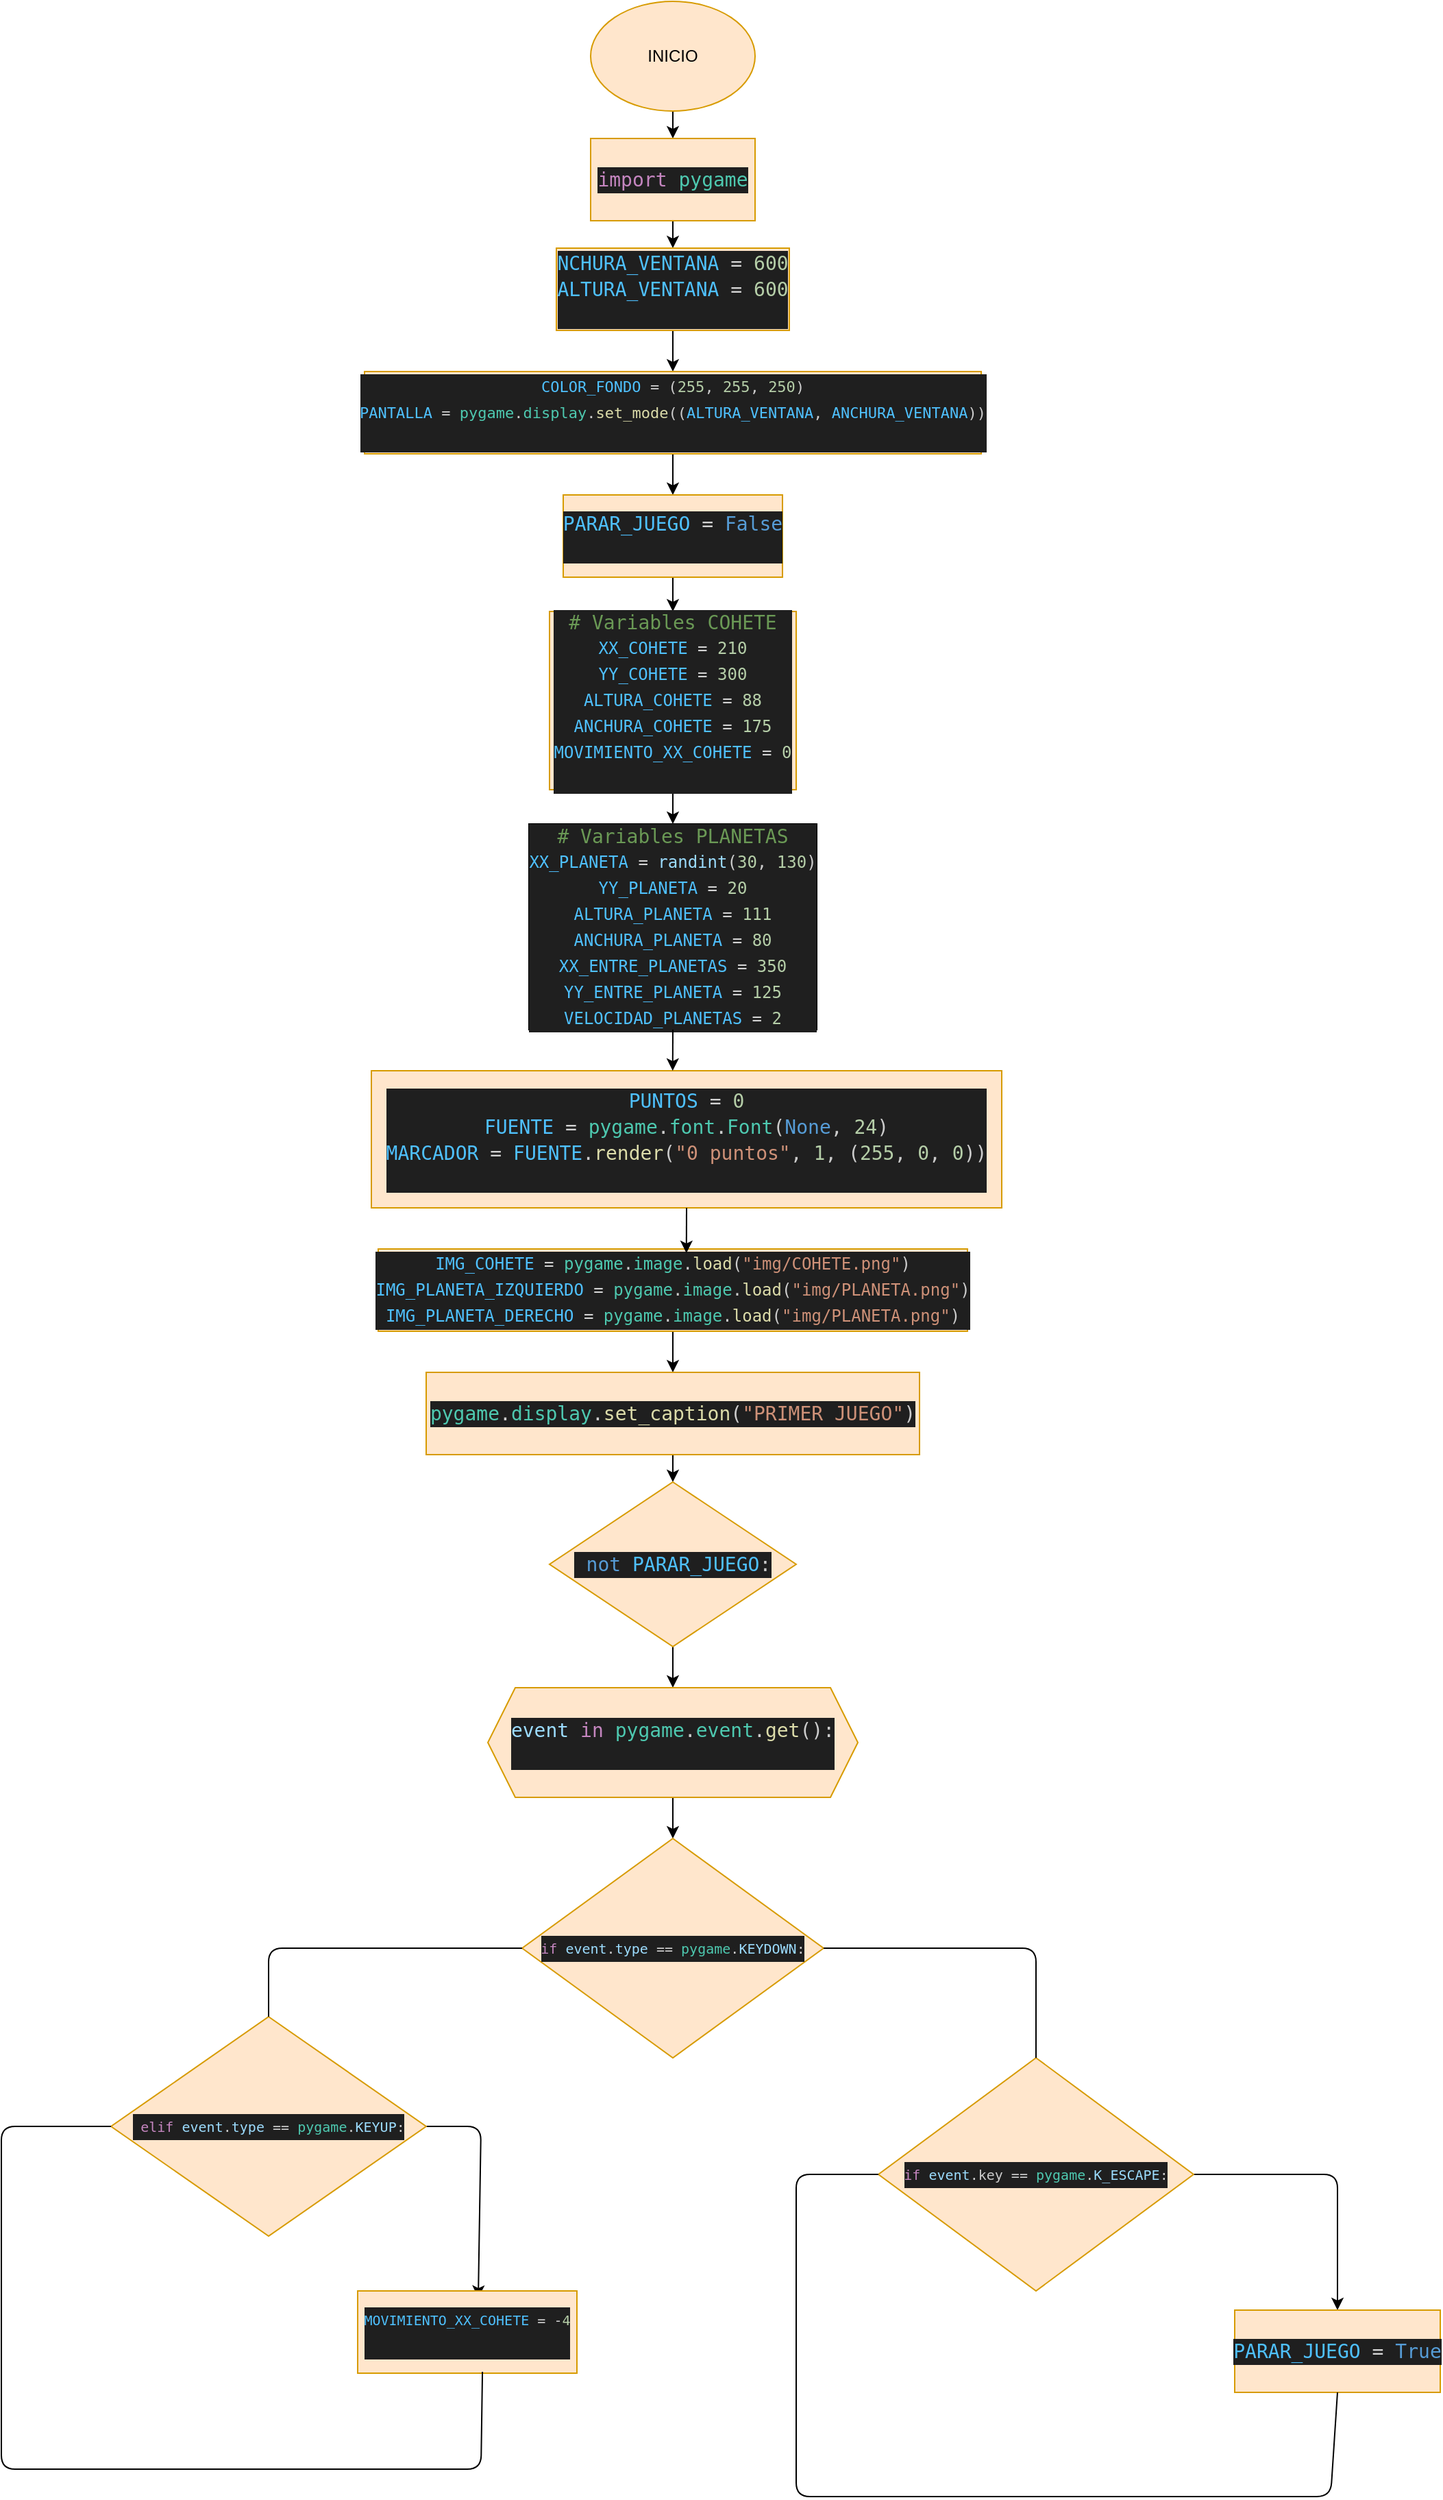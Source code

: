 <mxfile>
    <diagram id="vbsQQ8D1PeASTmH_FcFY" name="Página-1">
        <mxGraphModel dx="1403" dy="384" grid="1" gridSize="10" guides="1" tooltips="1" connect="1" arrows="1" fold="1" page="1" pageScale="1" pageWidth="827" pageHeight="1169" math="0" shadow="0">
            <root>
                <mxCell id="0"/>
                <mxCell id="1" parent="0"/>
                <mxCell id="4" style="edgeStyle=none;html=1;exitX=0.5;exitY=1;exitDx=0;exitDy=0;entryX=0.5;entryY=0;entryDx=0;entryDy=0;" parent="1" source="2" target="6" edge="1">
                    <mxGeometry relative="1" as="geometry">
                        <mxPoint x="300" y="110" as="targetPoint"/>
                    </mxGeometry>
                </mxCell>
                <mxCell id="2" value="INICIO" style="ellipse;whiteSpace=wrap;html=1;fillColor=#ffe6cc;strokeColor=#d79b00;" parent="1" vertex="1">
                    <mxGeometry x="240" y="10" width="120" height="80" as="geometry"/>
                </mxCell>
                <mxCell id="8" style="edgeStyle=none;html=1;exitX=0.5;exitY=1;exitDx=0;exitDy=0;entryX=0.5;entryY=0;entryDx=0;entryDy=0;" parent="1" source="6" target="7" edge="1">
                    <mxGeometry relative="1" as="geometry"/>
                </mxCell>
                <mxCell id="6" value="&lt;div style=&quot;color: rgb(204, 204, 204); background-color: rgb(31, 31, 31); font-family: &amp;quot;Droid Sans Mono&amp;quot;, &amp;quot;monospace&amp;quot;, monospace; font-size: 14px; line-height: 19px; white-space: pre;&quot;&gt;&lt;span style=&quot;color: #c586c0;&quot;&gt;import&lt;/span&gt;&lt;span style=&quot;color: #cccccc;&quot;&gt; &lt;/span&gt;&lt;span style=&quot;color: #4ec9b0;&quot;&gt;pygame&lt;/span&gt;&lt;/div&gt;" style="rounded=0;whiteSpace=wrap;html=1;fillColor=#ffe6cc;strokeColor=#d79b00;" parent="1" vertex="1">
                    <mxGeometry x="240" y="110" width="120" height="60" as="geometry"/>
                </mxCell>
                <mxCell id="11" style="edgeStyle=none;html=1;exitX=0.5;exitY=1;exitDx=0;exitDy=0;entryX=0.5;entryY=0;entryDx=0;entryDy=0;" parent="1" source="7" target="9" edge="1">
                    <mxGeometry relative="1" as="geometry"/>
                </mxCell>
                <mxCell id="7" value="&lt;div style=&quot;color: rgb(204, 204, 204); background-color: rgb(31, 31, 31); font-family: &amp;quot;Droid Sans Mono&amp;quot;, &amp;quot;monospace&amp;quot;, monospace; font-size: 14px; line-height: 19px; white-space: pre;&quot;&gt;&lt;div&gt;&lt;span style=&quot;color: #4fc1ff;&quot;&gt;NCHURA_VENTANA&lt;/span&gt;&lt;span style=&quot;color: #cccccc;&quot;&gt; &lt;/span&gt;&lt;span style=&quot;color: #d4d4d4;&quot;&gt;=&lt;/span&gt;&lt;span style=&quot;color: #cccccc;&quot;&gt; &lt;/span&gt;&lt;span style=&quot;color: #b5cea8;&quot;&gt;600&lt;/span&gt;&lt;/div&gt;&lt;div&gt;&lt;span style=&quot;color: #4fc1ff;&quot;&gt;ALTURA_VENTANA&lt;/span&gt;&lt;span style=&quot;color: #cccccc;&quot;&gt; &lt;/span&gt;&lt;span style=&quot;color: #d4d4d4;&quot;&gt;=&lt;/span&gt;&lt;span style=&quot;color: #cccccc;&quot;&gt; &lt;/span&gt;&lt;span style=&quot;color: #b5cea8;&quot;&gt;600&lt;/span&gt;&lt;/div&gt;&lt;br&gt;&lt;/div&gt;" style="rounded=0;whiteSpace=wrap;html=1;fillColor=#ffe6cc;strokeColor=#d79b00;" parent="1" vertex="1">
                    <mxGeometry x="215" y="190" width="170" height="60" as="geometry"/>
                </mxCell>
                <mxCell id="13" style="edgeStyle=none;html=1;exitX=0.5;exitY=1;exitDx=0;exitDy=0;entryX=0.5;entryY=0;entryDx=0;entryDy=0;" parent="1" source="9" target="12" edge="1">
                    <mxGeometry relative="1" as="geometry"/>
                </mxCell>
                <mxCell id="9" value="&lt;div style=&quot;color: rgb(204, 204, 204); background-color: rgb(31, 31, 31); font-family: &amp;quot;Droid Sans Mono&amp;quot;, &amp;quot;monospace&amp;quot;, monospace; line-height: 19px; white-space: pre;&quot;&gt;&lt;div style=&quot;&quot;&gt;&lt;font style=&quot;font-size: 11px;&quot;&gt;&lt;span style=&quot;color: rgb(79, 193, 255);&quot;&gt;COLOR_FONDO&lt;/span&gt;&lt;span style=&quot;color: rgb(204, 204, 204);&quot;&gt; &lt;/span&gt;&lt;span style=&quot;color: rgb(212, 212, 212);&quot;&gt;=&lt;/span&gt;&lt;span style=&quot;color: rgb(204, 204, 204);&quot;&gt; (&lt;/span&gt;&lt;span style=&quot;color: rgb(181, 206, 168);&quot;&gt;255&lt;/span&gt;&lt;span style=&quot;color: rgb(204, 204, 204);&quot;&gt;, &lt;/span&gt;&lt;span style=&quot;color: rgb(181, 206, 168);&quot;&gt;255&lt;/span&gt;&lt;span style=&quot;color: rgb(204, 204, 204);&quot;&gt;, &lt;/span&gt;&lt;span style=&quot;color: rgb(181, 206, 168);&quot;&gt;250&lt;/span&gt;&lt;span style=&quot;color: rgb(204, 204, 204);&quot;&gt;)&lt;/span&gt;&lt;/font&gt;&lt;/div&gt;&lt;div style=&quot;&quot;&gt;&lt;font style=&quot;font-size: 11px;&quot;&gt;&lt;span style=&quot;color: rgb(79, 193, 255);&quot;&gt;PANTALLA&lt;/span&gt;&lt;span style=&quot;color: rgb(204, 204, 204);&quot;&gt; &lt;/span&gt;&lt;span style=&quot;color: rgb(212, 212, 212);&quot;&gt;=&lt;/span&gt;&lt;span style=&quot;color: rgb(204, 204, 204);&quot;&gt; &lt;/span&gt;&lt;span style=&quot;color: rgb(78, 201, 176);&quot;&gt;pygame&lt;/span&gt;&lt;span style=&quot;color: rgb(204, 204, 204);&quot;&gt;.&lt;/span&gt;&lt;span style=&quot;color: rgb(78, 201, 176);&quot;&gt;display&lt;/span&gt;&lt;span style=&quot;color: rgb(204, 204, 204);&quot;&gt;.&lt;/span&gt;&lt;span style=&quot;color: rgb(220, 220, 170);&quot;&gt;set_mode&lt;/span&gt;&lt;span style=&quot;color: rgb(204, 204, 204);&quot;&gt;((&lt;/span&gt;&lt;span style=&quot;color: rgb(79, 193, 255);&quot;&gt;ALTURA_VENTANA&lt;/span&gt;&lt;span style=&quot;color: rgb(204, 204, 204);&quot;&gt;, &lt;/span&gt;&lt;span style=&quot;color: rgb(79, 193, 255);&quot;&gt;ANCHURA_VENTANA&lt;/span&gt;&lt;span style=&quot;color: rgb(204, 204, 204);&quot;&gt;))&lt;/span&gt;&lt;/font&gt;&lt;/div&gt;&lt;br&gt;&lt;/div&gt;" style="rounded=0;whiteSpace=wrap;html=1;fillColor=#ffe6cc;strokeColor=#d79b00;" parent="1" vertex="1">
                    <mxGeometry x="75" y="280" width="450" height="60" as="geometry"/>
                </mxCell>
                <mxCell id="16" style="edgeStyle=none;html=1;exitX=0.5;exitY=1;exitDx=0;exitDy=0;entryX=0.5;entryY=0;entryDx=0;entryDy=0;" parent="1" source="12" target="15" edge="1">
                    <mxGeometry relative="1" as="geometry"/>
                </mxCell>
                <mxCell id="12" value="&lt;div style=&quot;color: rgb(204, 204, 204); background-color: rgb(31, 31, 31); font-family: &amp;quot;Droid Sans Mono&amp;quot;, &amp;quot;monospace&amp;quot;, monospace; font-size: 14px; line-height: 19px; white-space: pre;&quot;&gt;&lt;div&gt;&lt;span style=&quot;color: #4fc1ff;&quot;&gt;PARAR_JUEGO&lt;/span&gt;&lt;span style=&quot;color: #cccccc;&quot;&gt; &lt;/span&gt;&lt;span style=&quot;color: #d4d4d4;&quot;&gt;=&lt;/span&gt;&lt;span style=&quot;color: #cccccc;&quot;&gt; &lt;/span&gt;&lt;span style=&quot;color: #569cd6;&quot;&gt;False&lt;/span&gt;&lt;/div&gt;&lt;br&gt;&lt;/div&gt;" style="rounded=0;whiteSpace=wrap;html=1;fillColor=#ffe6cc;strokeColor=#d79b00;" parent="1" vertex="1">
                    <mxGeometry x="220" y="370" width="160" height="60" as="geometry"/>
                </mxCell>
                <mxCell id="18" style="edgeStyle=none;html=1;exitX=0.5;exitY=1;exitDx=0;exitDy=0;entryX=0.5;entryY=0;entryDx=0;entryDy=0;" parent="1" source="15" target="17" edge="1">
                    <mxGeometry relative="1" as="geometry"/>
                </mxCell>
                <mxCell id="15" value="&lt;div style=&quot;color: rgb(204, 204, 204); background-color: rgb(31, 31, 31); font-family: &amp;quot;Droid Sans Mono&amp;quot;, &amp;quot;monospace&amp;quot;, monospace; line-height: 19px; white-space: pre;&quot;&gt;&lt;div style=&quot;font-size: 14px;&quot;&gt;&lt;span style=&quot;color: rgb(106, 153, 85);&quot;&gt;# Variables COHETE&lt;/span&gt;&lt;/div&gt;&lt;div style=&quot;&quot;&gt;&lt;font style=&quot;font-size: 12px;&quot;&gt;&lt;span style=&quot;color: rgb(79, 193, 255);&quot;&gt;XX_COHETE&lt;/span&gt;&lt;span style=&quot;color: rgb(204, 204, 204);&quot;&gt; &lt;/span&gt;&lt;span style=&quot;color: rgb(212, 212, 212);&quot;&gt;=&lt;/span&gt;&lt;span style=&quot;color: rgb(204, 204, 204);&quot;&gt; &lt;/span&gt;&lt;span style=&quot;color: rgb(181, 206, 168);&quot;&gt;210&lt;/span&gt;&lt;/font&gt;&lt;/div&gt;&lt;div style=&quot;&quot;&gt;&lt;font style=&quot;font-size: 12px;&quot;&gt;&lt;span style=&quot;color: rgb(79, 193, 255);&quot;&gt;YY_COHETE&lt;/span&gt;&lt;span style=&quot;color: rgb(204, 204, 204);&quot;&gt; &lt;/span&gt;&lt;span style=&quot;color: rgb(212, 212, 212);&quot;&gt;=&lt;/span&gt;&lt;span style=&quot;color: rgb(204, 204, 204);&quot;&gt; &lt;/span&gt;&lt;span style=&quot;color: rgb(181, 206, 168);&quot;&gt;300&lt;/span&gt;&lt;/font&gt;&lt;/div&gt;&lt;div style=&quot;&quot;&gt;&lt;font style=&quot;font-size: 12px;&quot;&gt;&lt;span style=&quot;color: rgb(79, 193, 255);&quot;&gt;ALTURA_COHETE&lt;/span&gt;&lt;span style=&quot;color: rgb(204, 204, 204);&quot;&gt; &lt;/span&gt;&lt;span style=&quot;color: rgb(212, 212, 212);&quot;&gt;=&lt;/span&gt;&lt;span style=&quot;color: rgb(204, 204, 204);&quot;&gt; &lt;/span&gt;&lt;span style=&quot;color: rgb(181, 206, 168);&quot;&gt;88&lt;/span&gt;&lt;/font&gt;&lt;/div&gt;&lt;div style=&quot;&quot;&gt;&lt;font style=&quot;font-size: 12px;&quot;&gt;&lt;span style=&quot;color: rgb(79, 193, 255);&quot;&gt;ANCHURA_COHETE&lt;/span&gt;&lt;span style=&quot;color: rgb(204, 204, 204);&quot;&gt; &lt;/span&gt;&lt;span style=&quot;color: rgb(212, 212, 212);&quot;&gt;=&lt;/span&gt;&lt;span style=&quot;color: rgb(204, 204, 204);&quot;&gt; &lt;/span&gt;&lt;span style=&quot;color: rgb(181, 206, 168);&quot;&gt;175&lt;/span&gt;&lt;/font&gt;&lt;/div&gt;&lt;div style=&quot;&quot;&gt;&lt;font style=&quot;font-size: 12px;&quot;&gt;&lt;span style=&quot;color: rgb(79, 193, 255);&quot;&gt;MOVIMIENTO_XX_COHETE&lt;/span&gt;&lt;span style=&quot;color: rgb(204, 204, 204);&quot;&gt; &lt;/span&gt;&lt;span style=&quot;color: rgb(212, 212, 212);&quot;&gt;=&lt;/span&gt;&lt;span style=&quot;color: rgb(204, 204, 204);&quot;&gt; &lt;/span&gt;&lt;span style=&quot;color: rgb(181, 206, 168);&quot;&gt;0&lt;/span&gt;&lt;/font&gt;&lt;/div&gt;&lt;span style=&quot;font-size: 14px;&quot;&gt;&lt;br&gt;&lt;/span&gt;&lt;/div&gt;" style="rounded=0;whiteSpace=wrap;html=1;fillColor=#ffe6cc;strokeColor=#d79b00;" parent="1" vertex="1">
                    <mxGeometry x="210" y="455" width="180" height="130" as="geometry"/>
                </mxCell>
                <mxCell id="17" value="&lt;div style=&quot;color: rgb(204, 204, 204); background-color: rgb(31, 31, 31); font-family: &amp;quot;Droid Sans Mono&amp;quot;, &amp;quot;monospace&amp;quot;, monospace; line-height: 19px; white-space: pre;&quot;&gt;&lt;div style=&quot;font-size: 14px;&quot;&gt;&lt;span style=&quot;color: rgb(106, 153, 85);&quot;&gt;# Variables PLANETAS&lt;/span&gt;&lt;/div&gt;&lt;div style=&quot;&quot;&gt;&lt;font style=&quot;font-size: 12px;&quot;&gt;&lt;span style=&quot;color: rgb(79, 193, 255);&quot;&gt;XX_PLANETA&lt;/span&gt;&lt;span style=&quot;color: rgb(204, 204, 204);&quot;&gt; &lt;/span&gt;&lt;span style=&quot;color: rgb(212, 212, 212);&quot;&gt;=&lt;/span&gt;&lt;span style=&quot;color: rgb(204, 204, 204);&quot;&gt; &lt;/span&gt;&lt;span style=&quot;color: rgb(156, 220, 254);&quot;&gt;randint&lt;/span&gt;&lt;span style=&quot;color: rgb(204, 204, 204);&quot;&gt;(&lt;/span&gt;&lt;span style=&quot;color: rgb(181, 206, 168);&quot;&gt;30&lt;/span&gt;&lt;span style=&quot;color: rgb(204, 204, 204);&quot;&gt;, &lt;/span&gt;&lt;span style=&quot;color: rgb(181, 206, 168);&quot;&gt;130&lt;/span&gt;&lt;span style=&quot;color: rgb(204, 204, 204);&quot;&gt;)&lt;/span&gt;&lt;/font&gt;&lt;/div&gt;&lt;div style=&quot;&quot;&gt;&lt;font style=&quot;font-size: 12px;&quot;&gt;&lt;span style=&quot;color: rgb(79, 193, 255);&quot;&gt;YY_PLANETA&lt;/span&gt;&lt;span style=&quot;color: rgb(204, 204, 204);&quot;&gt; &lt;/span&gt;&lt;span style=&quot;color: rgb(212, 212, 212);&quot;&gt;=&lt;/span&gt;&lt;span style=&quot;color: rgb(204, 204, 204);&quot;&gt; &lt;/span&gt;&lt;span style=&quot;color: rgb(181, 206, 168);&quot;&gt;20&lt;/span&gt;&lt;/font&gt;&lt;/div&gt;&lt;div style=&quot;&quot;&gt;&lt;font style=&quot;font-size: 12px;&quot;&gt;&lt;span style=&quot;color: rgb(79, 193, 255);&quot;&gt;ALTURA_PLANETA&lt;/span&gt;&lt;span style=&quot;color: rgb(204, 204, 204);&quot;&gt; &lt;/span&gt;&lt;span style=&quot;color: rgb(212, 212, 212);&quot;&gt;=&lt;/span&gt;&lt;span style=&quot;color: rgb(204, 204, 204);&quot;&gt; &lt;/span&gt;&lt;span style=&quot;color: rgb(181, 206, 168);&quot;&gt;111&lt;/span&gt;&lt;/font&gt;&lt;/div&gt;&lt;div style=&quot;&quot;&gt;&lt;font style=&quot;font-size: 12px;&quot;&gt;&lt;span style=&quot;color: rgb(79, 193, 255);&quot;&gt;ANCHURA_PLANETA&lt;/span&gt;&lt;span style=&quot;color: rgb(204, 204, 204);&quot;&gt; &lt;/span&gt;&lt;span style=&quot;color: rgb(212, 212, 212);&quot;&gt;=&lt;/span&gt;&lt;span style=&quot;color: rgb(204, 204, 204);&quot;&gt; &lt;/span&gt;&lt;span style=&quot;color: rgb(181, 206, 168);&quot;&gt;80&lt;/span&gt;&lt;/font&gt;&lt;/div&gt;&lt;div style=&quot;&quot;&gt;&lt;font style=&quot;font-size: 12px;&quot;&gt;&lt;span style=&quot;color: rgb(79, 193, 255);&quot;&gt;XX_ENTRE_PLANETAS&lt;/span&gt;&lt;span style=&quot;color: rgb(204, 204, 204);&quot;&gt; &lt;/span&gt;&lt;span style=&quot;color: rgb(212, 212, 212);&quot;&gt;=&lt;/span&gt;&lt;span style=&quot;color: rgb(204, 204, 204);&quot;&gt; &lt;/span&gt;&lt;span style=&quot;color: rgb(181, 206, 168);&quot;&gt;350&lt;/span&gt;&lt;/font&gt;&lt;/div&gt;&lt;div style=&quot;&quot;&gt;&lt;font style=&quot;font-size: 12px;&quot;&gt;&lt;span style=&quot;color: rgb(79, 193, 255);&quot;&gt;YY_ENTRE_PLANETA&lt;/span&gt;&lt;span style=&quot;color: rgb(204, 204, 204);&quot;&gt; &lt;/span&gt;&lt;span style=&quot;color: rgb(212, 212, 212);&quot;&gt;=&lt;/span&gt;&lt;span style=&quot;color: rgb(204, 204, 204);&quot;&gt; &lt;/span&gt;&lt;span style=&quot;color: rgb(181, 206, 168);&quot;&gt;125&lt;/span&gt;&lt;/font&gt;&lt;/div&gt;&lt;div style=&quot;&quot;&gt;&lt;font style=&quot;font-size: 12px;&quot;&gt;&lt;span style=&quot;color: rgb(79, 193, 255);&quot;&gt;VELOCIDAD_PLANETAS&lt;/span&gt;&lt;span style=&quot;color: rgb(204, 204, 204);&quot;&gt; &lt;/span&gt;&lt;span style=&quot;color: rgb(212, 212, 212);&quot;&gt;=&lt;/span&gt;&lt;span style=&quot;color: rgb(204, 204, 204);&quot;&gt; &lt;/span&gt;&lt;span style=&quot;color: rgb(181, 206, 168);&quot;&gt;2&lt;/span&gt;&lt;/font&gt;&lt;/div&gt;&lt;/div&gt;" style="rounded=0;whiteSpace=wrap;html=1;" parent="1" vertex="1">
                    <mxGeometry x="195" y="610" width="210" height="150" as="geometry"/>
                </mxCell>
                <mxCell id="19" value="&lt;div style=&quot;color: rgb(204, 204, 204); background-color: rgb(31, 31, 31); font-family: &amp;quot;Droid Sans Mono&amp;quot;, &amp;quot;monospace&amp;quot;, monospace; font-size: 14px; line-height: 19px; white-space: pre;&quot;&gt;&lt;div&gt;&lt;span style=&quot;background-color: light-dark(rgb(31, 31, 31), rgb(210, 210, 210)); color: rgb(79, 193, 255);&quot;&gt;PUNTOS&lt;/span&gt;&lt;span style=&quot;background-color: light-dark(rgb(31, 31, 31), rgb(210, 210, 210)); color: rgb(204, 204, 204);&quot;&gt; &lt;/span&gt;&lt;span style=&quot;background-color: light-dark(rgb(31, 31, 31), rgb(210, 210, 210)); color: rgb(212, 212, 212);&quot;&gt;=&lt;/span&gt;&lt;span style=&quot;background-color: light-dark(rgb(31, 31, 31), rgb(210, 210, 210)); color: rgb(204, 204, 204);&quot;&gt; &lt;/span&gt;&lt;span style=&quot;background-color: light-dark(rgb(31, 31, 31), rgb(210, 210, 210)); color: rgb(181, 206, 168);&quot;&gt;0&lt;/span&gt;&lt;br&gt;&lt;/div&gt;&lt;div&gt;&lt;span style=&quot;color: rgb(79, 193, 255);&quot;&gt;FUENTE&lt;/span&gt;&lt;span style=&quot;color: rgb(204, 204, 204);&quot;&gt; &lt;/span&gt;&lt;span style=&quot;color: rgb(212, 212, 212);&quot;&gt;=&lt;/span&gt;&lt;span style=&quot;color: rgb(204, 204, 204);&quot;&gt; &lt;/span&gt;&lt;span style=&quot;color: rgb(78, 201, 176);&quot;&gt;pygame&lt;/span&gt;&lt;span style=&quot;color: rgb(204, 204, 204);&quot;&gt;.&lt;/span&gt;&lt;span style=&quot;color: rgb(78, 201, 176);&quot;&gt;font&lt;/span&gt;&lt;span style=&quot;color: rgb(204, 204, 204);&quot;&gt;.&lt;/span&gt;&lt;span style=&quot;color: rgb(78, 201, 176);&quot;&gt;Font&lt;/span&gt;&lt;span style=&quot;color: rgb(204, 204, 204);&quot;&gt;(&lt;/span&gt;&lt;span style=&quot;color: rgb(86, 156, 214);&quot;&gt;None&lt;/span&gt;&lt;span style=&quot;color: rgb(204, 204, 204);&quot;&gt;, &lt;/span&gt;&lt;span style=&quot;color: rgb(181, 206, 168);&quot;&gt;24&lt;/span&gt;&lt;span style=&quot;color: rgb(204, 204, 204);&quot;&gt;)&lt;/span&gt;&lt;/div&gt;&lt;div&gt;&lt;span style=&quot;color: rgb(79, 193, 255);&quot;&gt;MARCADOR&lt;/span&gt;&lt;span style=&quot;color: rgb(204, 204, 204);&quot;&gt; &lt;/span&gt;&lt;span style=&quot;color: rgb(212, 212, 212);&quot;&gt;=&lt;/span&gt;&lt;span style=&quot;color: rgb(204, 204, 204);&quot;&gt; &lt;/span&gt;&lt;span style=&quot;color: rgb(79, 193, 255);&quot;&gt;FUENTE&lt;/span&gt;&lt;span style=&quot;color: rgb(204, 204, 204);&quot;&gt;.&lt;/span&gt;&lt;span style=&quot;color: rgb(220, 220, 170);&quot;&gt;render&lt;/span&gt;&lt;span style=&quot;color: rgb(204, 204, 204);&quot;&gt;(&lt;/span&gt;&lt;span style=&quot;color: rgb(206, 145, 120);&quot;&gt;&quot;0 puntos&quot;&lt;/span&gt;&lt;span style=&quot;color: rgb(204, 204, 204);&quot;&gt;, &lt;/span&gt;&lt;span style=&quot;color: rgb(181, 206, 168);&quot;&gt;1&lt;/span&gt;&lt;span style=&quot;color: rgb(204, 204, 204);&quot;&gt;, (&lt;/span&gt;&lt;span style=&quot;color: rgb(181, 206, 168);&quot;&gt;255&lt;/span&gt;&lt;span style=&quot;color: rgb(204, 204, 204);&quot;&gt;, &lt;/span&gt;&lt;span style=&quot;color: rgb(181, 206, 168);&quot;&gt;0&lt;/span&gt;&lt;span style=&quot;color: rgb(204, 204, 204);&quot;&gt;, &lt;/span&gt;&lt;span style=&quot;color: rgb(181, 206, 168);&quot;&gt;0&lt;/span&gt;&lt;span style=&quot;color: rgb(204, 204, 204);&quot;&gt;))&lt;/span&gt;&lt;/div&gt;&lt;br&gt;&lt;/div&gt;" style="rounded=0;whiteSpace=wrap;html=1;fillColor=#ffe6cc;strokeColor=#d79b00;" parent="1" vertex="1">
                    <mxGeometry x="80" y="790" width="460" height="100" as="geometry"/>
                </mxCell>
                <mxCell id="20" style="edgeStyle=none;html=1;exitX=0.5;exitY=1;exitDx=0;exitDy=0;entryX=0.478;entryY=0;entryDx=0;entryDy=0;entryPerimeter=0;" parent="1" source="17" target="19" edge="1">
                    <mxGeometry relative="1" as="geometry"/>
                </mxCell>
                <mxCell id="25" style="edgeStyle=none;html=1;exitX=0.5;exitY=1;exitDx=0;exitDy=0;entryX=0.5;entryY=0;entryDx=0;entryDy=0;" parent="1" source="21" target="24" edge="1">
                    <mxGeometry relative="1" as="geometry"/>
                </mxCell>
                <mxCell id="21" value="&lt;div style=&quot;color: rgb(204, 204, 204); background-color: rgb(31, 31, 31); font-family: &amp;quot;Droid Sans Mono&amp;quot;, &amp;quot;monospace&amp;quot;, monospace; line-height: 19px; white-space: pre;&quot;&gt;&lt;div style=&quot;&quot;&gt;&lt;font style=&quot;font-size: 12px;&quot;&gt;&lt;span style=&quot;color: rgb(79, 193, 255);&quot;&gt;IMG_COHETE&lt;/span&gt;&lt;span style=&quot;color: rgb(204, 204, 204);&quot;&gt; &lt;/span&gt;&lt;span style=&quot;color: rgb(212, 212, 212);&quot;&gt;=&lt;/span&gt;&lt;span style=&quot;color: rgb(204, 204, 204);&quot;&gt; &lt;/span&gt;&lt;span style=&quot;color: rgb(78, 201, 176);&quot;&gt;pygame&lt;/span&gt;&lt;span style=&quot;color: rgb(204, 204, 204);&quot;&gt;.&lt;/span&gt;&lt;span style=&quot;color: rgb(78, 201, 176);&quot;&gt;image&lt;/span&gt;&lt;span style=&quot;color: rgb(204, 204, 204);&quot;&gt;.&lt;/span&gt;&lt;span style=&quot;color: rgb(220, 220, 170);&quot;&gt;load&lt;/span&gt;&lt;span style=&quot;color: rgb(204, 204, 204);&quot;&gt;(&lt;/span&gt;&lt;span style=&quot;color: rgb(206, 145, 120);&quot;&gt;&quot;img/COHETE.png&quot;&lt;/span&gt;&lt;span style=&quot;color: rgb(204, 204, 204);&quot;&gt;)&lt;/span&gt;&lt;/font&gt;&lt;/div&gt;&lt;div style=&quot;&quot;&gt;&lt;font style=&quot;font-size: 12px;&quot;&gt;&lt;span style=&quot;color: rgb(79, 193, 255);&quot;&gt;IMG_PLANETA_IZQUIERDO&lt;/span&gt;&lt;span style=&quot;color: rgb(204, 204, 204);&quot;&gt; &lt;/span&gt;&lt;span style=&quot;color: rgb(212, 212, 212);&quot;&gt;=&lt;/span&gt;&lt;span style=&quot;color: rgb(204, 204, 204);&quot;&gt; &lt;/span&gt;&lt;span style=&quot;color: rgb(78, 201, 176);&quot;&gt;pygame&lt;/span&gt;&lt;span style=&quot;color: rgb(204, 204, 204);&quot;&gt;.&lt;/span&gt;&lt;span style=&quot;color: rgb(78, 201, 176);&quot;&gt;image&lt;/span&gt;&lt;span style=&quot;color: rgb(204, 204, 204);&quot;&gt;.&lt;/span&gt;&lt;span style=&quot;color: rgb(220, 220, 170);&quot;&gt;load&lt;/span&gt;&lt;span style=&quot;color: rgb(204, 204, 204);&quot;&gt;(&lt;/span&gt;&lt;span style=&quot;color: rgb(206, 145, 120);&quot;&gt;&quot;img/PLANETA.png&quot;&lt;/span&gt;&lt;span style=&quot;color: rgb(204, 204, 204);&quot;&gt;)&lt;/span&gt;&lt;/font&gt;&lt;/div&gt;&lt;div style=&quot;&quot;&gt;&lt;font style=&quot;font-size: 12px;&quot;&gt;&lt;span style=&quot;color: rgb(79, 193, 255);&quot;&gt;IMG_PLANETA_DERECHO&lt;/span&gt;&lt;span style=&quot;color: rgb(204, 204, 204);&quot;&gt; &lt;/span&gt;&lt;span style=&quot;color: rgb(212, 212, 212);&quot;&gt;=&lt;/span&gt;&lt;span style=&quot;color: rgb(204, 204, 204);&quot;&gt; &lt;/span&gt;&lt;span style=&quot;color: rgb(78, 201, 176);&quot;&gt;pygame&lt;/span&gt;&lt;span style=&quot;color: rgb(204, 204, 204);&quot;&gt;.&lt;/span&gt;&lt;span style=&quot;color: rgb(78, 201, 176);&quot;&gt;image&lt;/span&gt;&lt;span style=&quot;color: rgb(204, 204, 204);&quot;&gt;.&lt;/span&gt;&lt;span style=&quot;color: rgb(220, 220, 170);&quot;&gt;load&lt;/span&gt;&lt;span style=&quot;color: rgb(204, 204, 204);&quot;&gt;(&lt;/span&gt;&lt;span style=&quot;color: rgb(206, 145, 120);&quot;&gt;&quot;img/PLANETA.png&quot;&lt;/span&gt;&lt;span style=&quot;color: rgb(204, 204, 204);&quot;&gt;)&lt;/span&gt;&lt;/font&gt;&lt;/div&gt;&lt;/div&gt;" style="rounded=0;whiteSpace=wrap;html=1;fillColor=#ffe6cc;strokeColor=#d79b00;" parent="1" vertex="1">
                    <mxGeometry x="85" y="920" width="430" height="60" as="geometry"/>
                </mxCell>
                <mxCell id="28" style="edgeStyle=none;html=1;exitX=0.5;exitY=1;exitDx=0;exitDy=0;entryX=0.5;entryY=0;entryDx=0;entryDy=0;" parent="1" source="24" target="27" edge="1">
                    <mxGeometry relative="1" as="geometry"/>
                </mxCell>
                <mxCell id="24" value="&lt;div style=&quot;color: rgb(204, 204, 204); background-color: rgb(31, 31, 31); font-family: &amp;quot;Droid Sans Mono&amp;quot;, &amp;quot;monospace&amp;quot;, monospace; font-size: 14px; line-height: 19px; white-space: pre;&quot;&gt;&lt;span style=&quot;color: #4ec9b0;&quot;&gt;pygame&lt;/span&gt;&lt;span style=&quot;color: #cccccc;&quot;&gt;.&lt;/span&gt;&lt;span style=&quot;color: #4ec9b0;&quot;&gt;display&lt;/span&gt;&lt;span style=&quot;color: #cccccc;&quot;&gt;.&lt;/span&gt;&lt;span style=&quot;color: #dcdcaa;&quot;&gt;set_caption&lt;/span&gt;&lt;span style=&quot;color: #cccccc;&quot;&gt;(&lt;/span&gt;&lt;span style=&quot;color: #ce9178;&quot;&gt;&quot;PRIMER JUEGO&quot;&lt;/span&gt;&lt;span style=&quot;color: #cccccc;&quot;&gt;)&lt;/span&gt;&lt;/div&gt;" style="rounded=0;whiteSpace=wrap;html=1;fillColor=#ffe6cc;strokeColor=#d79b00;" parent="1" vertex="1">
                    <mxGeometry x="120" y="1010" width="360" height="60" as="geometry"/>
                </mxCell>
                <mxCell id="26" style="edgeStyle=none;html=1;exitX=0.5;exitY=1;exitDx=0;exitDy=0;entryX=0.523;entryY=0.05;entryDx=0;entryDy=0;entryPerimeter=0;" parent="1" source="19" target="21" edge="1">
                    <mxGeometry relative="1" as="geometry"/>
                </mxCell>
                <mxCell id="32" style="edgeStyle=none;html=1;exitX=0.5;exitY=1;exitDx=0;exitDy=0;entryX=0.5;entryY=0;entryDx=0;entryDy=0;" parent="1" source="27" target="29" edge="1">
                    <mxGeometry relative="1" as="geometry"/>
                </mxCell>
                <mxCell id="27" value="&lt;div style=&quot;color: rgb(204, 204, 204); background-color: rgb(31, 31, 31); font-family: &amp;quot;Droid Sans Mono&amp;quot;, &amp;quot;monospace&amp;quot;, monospace; font-size: 14px; line-height: 19px; white-space: pre;&quot;&gt;&lt;span style=&quot;color: #cccccc;&quot;&gt; &lt;/span&gt;&lt;span style=&quot;color: #569cd6;&quot;&gt;not&lt;/span&gt;&lt;span style=&quot;color: #cccccc;&quot;&gt; &lt;/span&gt;&lt;span style=&quot;color: #4fc1ff;&quot;&gt;PARAR_JUEGO&lt;/span&gt;&lt;span style=&quot;color: #cccccc;&quot;&gt;:&lt;/span&gt;&lt;/div&gt;" style="rhombus;whiteSpace=wrap;html=1;fillColor=#ffe6cc;strokeColor=#d79b00;" parent="1" vertex="1">
                    <mxGeometry x="210" y="1090" width="180" height="120" as="geometry"/>
                </mxCell>
                <mxCell id="34" style="edgeStyle=none;html=1;exitX=0.5;exitY=1;exitDx=0;exitDy=0;" parent="1" source="29" target="33" edge="1">
                    <mxGeometry relative="1" as="geometry"/>
                </mxCell>
                <mxCell id="29" value="&lt;div style=&quot;color: rgb(204, 204, 204); background-color: rgb(31, 31, 31); font-family: &amp;quot;Droid Sans Mono&amp;quot;, &amp;quot;monospace&amp;quot;, monospace; font-size: 14px; line-height: 19px; white-space: pre;&quot;&gt;&lt;div&gt;&lt;span style=&quot;color: #9cdcfe;&quot;&gt;event&lt;/span&gt;&lt;span style=&quot;color: #cccccc;&quot;&gt; &lt;/span&gt;&lt;span style=&quot;color: #c586c0;&quot;&gt;in&lt;/span&gt;&lt;span style=&quot;color: #cccccc;&quot;&gt; &lt;/span&gt;&lt;span style=&quot;color: #4ec9b0;&quot;&gt;pygame&lt;/span&gt;&lt;span style=&quot;color: #cccccc;&quot;&gt;.&lt;/span&gt;&lt;span style=&quot;color: #4ec9b0;&quot;&gt;event&lt;/span&gt;&lt;span style=&quot;color: #cccccc;&quot;&gt;.&lt;/span&gt;&lt;span style=&quot;color: #dcdcaa;&quot;&gt;get&lt;/span&gt;&lt;span style=&quot;color: #cccccc;&quot;&gt;():&lt;/span&gt;&lt;/div&gt;&lt;br&gt;&lt;/div&gt;" style="shape=hexagon;perimeter=hexagonPerimeter2;whiteSpace=wrap;html=1;fixedSize=1;fillColor=#ffe6cc;strokeColor=#d79b00;" parent="1" vertex="1">
                    <mxGeometry x="165" y="1240" width="270" height="80" as="geometry"/>
                </mxCell>
                <mxCell id="33" value="&lt;div style=&quot;color: rgb(204, 204, 204); background-color: rgb(31, 31, 31); font-family: &amp;quot;Droid Sans Mono&amp;quot;, &amp;quot;monospace&amp;quot;, monospace; line-height: 19px; white-space: pre;&quot;&gt;&lt;font style=&quot;font-size: 10px;&quot;&gt;&lt;span style=&quot;color: rgb(197, 134, 192);&quot;&gt;if&lt;/span&gt;&lt;span style=&quot;color: rgb(204, 204, 204);&quot;&gt; &lt;/span&gt;&lt;span style=&quot;color: rgb(156, 220, 254);&quot;&gt;event&lt;/span&gt;&lt;span style=&quot;color: rgb(204, 204, 204);&quot;&gt;.&lt;/span&gt;&lt;span style=&quot;color: rgb(156, 220, 254);&quot;&gt;type&lt;/span&gt;&lt;span style=&quot;color: rgb(204, 204, 204);&quot;&gt; &lt;/span&gt;&lt;span style=&quot;color: rgb(212, 212, 212);&quot;&gt;==&lt;/span&gt;&lt;span style=&quot;color: rgb(204, 204, 204);&quot;&gt; &lt;/span&gt;&lt;span style=&quot;color: rgb(78, 201, 176);&quot;&gt;pygame&lt;/span&gt;&lt;span style=&quot;color: rgb(204, 204, 204);&quot;&gt;.&lt;/span&gt;&lt;span style=&quot;color: rgb(156, 220, 254);&quot;&gt;KEYDOWN&lt;/span&gt;&lt;span style=&quot;color: rgb(204, 204, 204);&quot;&gt;:&lt;/span&gt;&lt;/font&gt;&lt;/div&gt;" style="rhombus;whiteSpace=wrap;html=1;fillColor=#ffe6cc;strokeColor=#d79b00;" parent="1" vertex="1">
                    <mxGeometry x="190" y="1350" width="220" height="160" as="geometry"/>
                </mxCell>
                <mxCell id="44" style="edgeStyle=none;html=1;exitX=1;exitY=0.5;exitDx=0;exitDy=0;entryX=0.55;entryY=0.083;entryDx=0;entryDy=0;entryPerimeter=0;" parent="1" source="35" target="43" edge="1">
                    <mxGeometry relative="1" as="geometry">
                        <mxPoint x="260" y="1560" as="targetPoint"/>
                        <Array as="points">
                            <mxPoint x="160" y="1560"/>
                        </Array>
                    </mxGeometry>
                </mxCell>
                <mxCell id="35" value="&lt;div style=&quot;color: rgb(204, 204, 204); background-color: rgb(31, 31, 31); font-family: &amp;quot;Droid Sans Mono&amp;quot;, &amp;quot;monospace&amp;quot;, monospace; line-height: 19px; white-space: pre;&quot;&gt;&lt;font style=&quot;font-size: 10px;&quot;&gt;&lt;span style=&quot;color: rgb(204, 204, 204);&quot;&gt; &lt;/span&gt;&lt;span style=&quot;color: rgb(197, 134, 192);&quot;&gt;elif&lt;/span&gt;&lt;span style=&quot;color: rgb(204, 204, 204);&quot;&gt; &lt;/span&gt;&lt;span style=&quot;color: rgb(156, 220, 254);&quot;&gt;event&lt;/span&gt;&lt;span style=&quot;color: rgb(204, 204, 204);&quot;&gt;.&lt;/span&gt;&lt;span style=&quot;color: rgb(156, 220, 254);&quot;&gt;type&lt;/span&gt;&lt;span style=&quot;color: rgb(204, 204, 204);&quot;&gt; &lt;/span&gt;&lt;span style=&quot;color: rgb(212, 212, 212);&quot;&gt;==&lt;/span&gt;&lt;span style=&quot;color: rgb(204, 204, 204);&quot;&gt; &lt;/span&gt;&lt;span style=&quot;color: rgb(78, 201, 176);&quot;&gt;pygame&lt;/span&gt;&lt;span style=&quot;color: rgb(204, 204, 204);&quot;&gt;.&lt;/span&gt;&lt;span style=&quot;color: rgb(156, 220, 254);&quot;&gt;KEYUP&lt;/span&gt;&lt;span style=&quot;color: rgb(204, 204, 204);&quot;&gt;:&lt;/span&gt;&lt;/font&gt;&lt;/div&gt;" style="rhombus;whiteSpace=wrap;html=1;fillColor=#ffe6cc;strokeColor=#d79b00;" parent="1" vertex="1">
                    <mxGeometry x="-110" y="1480" width="230" height="160" as="geometry"/>
                </mxCell>
                <mxCell id="36" value="" style="endArrow=none;html=1;entryX=0;entryY=0.5;entryDx=0;entryDy=0;exitX=0.5;exitY=0;exitDx=0;exitDy=0;" parent="1" source="35" target="33" edge="1">
                    <mxGeometry width="50" height="50" relative="1" as="geometry">
                        <mxPoint x="-50" y="1440" as="sourcePoint"/>
                        <mxPoint x="100" y="1450" as="targetPoint"/>
                        <Array as="points">
                            <mxPoint x="5" y="1430"/>
                        </Array>
                    </mxGeometry>
                </mxCell>
                <mxCell id="41" style="edgeStyle=none;html=1;exitX=1;exitY=0.5;exitDx=0;exitDy=0;entryX=0.5;entryY=0;entryDx=0;entryDy=0;" parent="1" source="37" target="39" edge="1">
                    <mxGeometry relative="1" as="geometry">
                        <mxPoint x="850" y="1610" as="targetPoint"/>
                        <Array as="points">
                            <mxPoint x="785" y="1595"/>
                        </Array>
                    </mxGeometry>
                </mxCell>
                <mxCell id="37" value="&lt;div style=&quot;color: rgb(204, 204, 204); background-color: rgb(31, 31, 31); font-family: &amp;quot;Droid Sans Mono&amp;quot;, &amp;quot;monospace&amp;quot;, monospace; line-height: 19px; white-space: pre;&quot;&gt;&lt;font style=&quot;font-size: 10px;&quot;&gt;&lt;span style=&quot;color: rgb(197, 134, 192);&quot;&gt;if&lt;/span&gt;&lt;span style=&quot;color: rgb(204, 204, 204);&quot;&gt; &lt;/span&gt;&lt;span style=&quot;color: rgb(156, 220, 254);&quot;&gt;event&lt;/span&gt;&lt;span style=&quot;color: rgb(204, 204, 204);&quot;&gt;.key &lt;/span&gt;&lt;span style=&quot;color: rgb(212, 212, 212);&quot;&gt;==&lt;/span&gt;&lt;span style=&quot;color: rgb(204, 204, 204);&quot;&gt; &lt;/span&gt;&lt;span style=&quot;color: rgb(78, 201, 176);&quot;&gt;pygame&lt;/span&gt;&lt;span style=&quot;color: rgb(204, 204, 204);&quot;&gt;.&lt;/span&gt;&lt;span style=&quot;color: rgb(156, 220, 254);&quot;&gt;K_ESCAPE&lt;/span&gt;&lt;span style=&quot;color: rgb(204, 204, 204);&quot;&gt;:&lt;/span&gt;&lt;/font&gt;&lt;/div&gt;" style="rhombus;whiteSpace=wrap;html=1;fillColor=#ffe6cc;strokeColor=#d79b00;" parent="1" vertex="1">
                    <mxGeometry x="450" y="1510" width="230" height="170" as="geometry"/>
                </mxCell>
                <mxCell id="38" value="" style="endArrow=none;html=1;exitX=1;exitY=0.5;exitDx=0;exitDy=0;entryX=0.5;entryY=0;entryDx=0;entryDy=0;" parent="1" source="33" target="37" edge="1">
                    <mxGeometry width="50" height="50" relative="1" as="geometry">
                        <mxPoint x="470" y="1450" as="sourcePoint"/>
                        <mxPoint x="620" y="1410" as="targetPoint"/>
                        <Array as="points">
                            <mxPoint x="565" y="1430"/>
                        </Array>
                    </mxGeometry>
                </mxCell>
                <mxCell id="39" value="&lt;div style=&quot;color: rgb(204, 204, 204); background-color: rgb(31, 31, 31); font-family: &amp;quot;Droid Sans Mono&amp;quot;, &amp;quot;monospace&amp;quot;, monospace; font-size: 14px; line-height: 19px; white-space: pre;&quot;&gt;&lt;span style=&quot;color: #4fc1ff;&quot;&gt;PARAR_JUEGO&lt;/span&gt;&lt;span style=&quot;color: #cccccc;&quot;&gt; &lt;/span&gt;&lt;span style=&quot;color: #d4d4d4;&quot;&gt;=&lt;/span&gt;&lt;span style=&quot;color: #cccccc;&quot;&gt; &lt;/span&gt;&lt;span style=&quot;color: #569cd6;&quot;&gt;True&lt;/span&gt;&lt;/div&gt;" style="rounded=0;whiteSpace=wrap;html=1;fillColor=#ffe6cc;strokeColor=#d79b00;" parent="1" vertex="1">
                    <mxGeometry x="710" y="1694" width="150" height="60" as="geometry"/>
                </mxCell>
                <mxCell id="42" value="" style="endArrow=none;html=1;entryX=0.5;entryY=1;entryDx=0;entryDy=0;exitX=0;exitY=0.5;exitDx=0;exitDy=0;" parent="1" source="37" target="39" edge="1">
                    <mxGeometry width="50" height="50" relative="1" as="geometry">
                        <mxPoint x="380" y="1600" as="sourcePoint"/>
                        <mxPoint x="800" y="1810" as="targetPoint"/>
                        <Array as="points">
                            <mxPoint x="390" y="1595"/>
                            <mxPoint x="390" y="1830"/>
                            <mxPoint x="780" y="1830"/>
                        </Array>
                    </mxGeometry>
                </mxCell>
                <mxCell id="43" value="&lt;div style=&quot;color: rgb(204, 204, 204); background-color: rgb(31, 31, 31); font-family: &amp;quot;Droid Sans Mono&amp;quot;, &amp;quot;monospace&amp;quot;, monospace; line-height: 19px; white-space: pre;&quot;&gt;&lt;div style=&quot;&quot;&gt;&lt;font style=&quot;font-size: 10px;&quot;&gt;&lt;span style=&quot;color: rgb(79, 193, 255);&quot;&gt;MOVIMIENTO_XX_COHETE&lt;/span&gt;&lt;span style=&quot;color: rgb(204, 204, 204);&quot;&gt; &lt;/span&gt;&lt;span style=&quot;color: rgb(212, 212, 212);&quot;&gt;=&lt;/span&gt;&lt;span style=&quot;color: rgb(204, 204, 204);&quot;&gt; &lt;/span&gt;&lt;span style=&quot;color: rgb(212, 212, 212);&quot;&gt;-&lt;/span&gt;&lt;span style=&quot;color: rgb(181, 206, 168);&quot;&gt;4&lt;/span&gt;&lt;/font&gt;&lt;/div&gt;&lt;br&gt;&lt;/div&gt;" style="rounded=0;whiteSpace=wrap;html=1;fillColor=#ffe6cc;strokeColor=#d79b00;" parent="1" vertex="1">
                    <mxGeometry x="70" y="1680" width="160" height="60" as="geometry"/>
                </mxCell>
                <mxCell id="45" value="" style="endArrow=none;html=1;entryX=0.569;entryY=0.983;entryDx=0;entryDy=0;entryPerimeter=0;exitX=0;exitY=0.5;exitDx=0;exitDy=0;" parent="1" source="35" target="43" edge="1">
                    <mxGeometry width="50" height="50" relative="1" as="geometry">
                        <mxPoint x="-200" y="1540" as="sourcePoint"/>
                        <mxPoint x="160" y="1830" as="targetPoint"/>
                        <Array as="points">
                            <mxPoint x="-190" y="1560"/>
                            <mxPoint x="-190" y="1810"/>
                            <mxPoint x="160" y="1810"/>
                        </Array>
                    </mxGeometry>
                </mxCell>
            </root>
        </mxGraphModel>
    </diagram>
</mxfile>